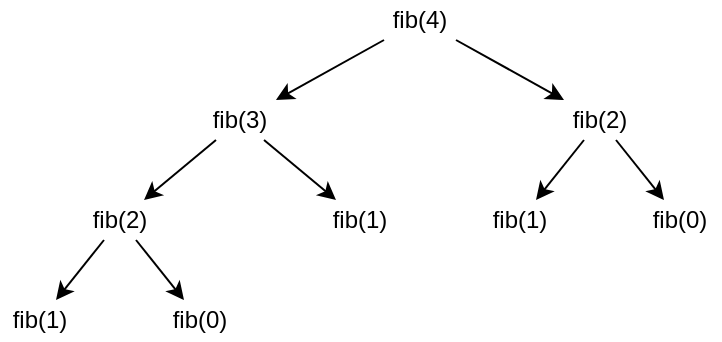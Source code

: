 <mxfile version="12.5.3" type="device"><diagram id="QO_QXoxToUPD00zhH8Eu" name="fib-tree"><mxGraphModel dx="603" dy="360" grid="1" gridSize="10" guides="1" tooltips="1" connect="1" arrows="1" fold="1" page="1" pageScale="1" pageWidth="850" pageHeight="1100" math="0" shadow="0"><root><mxCell id="0"/><mxCell id="1" parent="0"/><mxCell id="NHCS3Zl9Vgv4RYjAp0ZB-5" value="" style="rounded=0;orthogonalLoop=1;jettySize=auto;html=1;" edge="1" parent="1" source="NHCS3Zl9Vgv4RYjAp0ZB-3" target="NHCS3Zl9Vgv4RYjAp0ZB-4"><mxGeometry relative="1" as="geometry"/></mxCell><mxCell id="NHCS3Zl9Vgv4RYjAp0ZB-7" value="" style="edgeStyle=none;rounded=0;orthogonalLoop=1;jettySize=auto;html=1;" edge="1" parent="1" source="NHCS3Zl9Vgv4RYjAp0ZB-3" target="NHCS3Zl9Vgv4RYjAp0ZB-6"><mxGeometry relative="1" as="geometry"/></mxCell><mxCell id="NHCS3Zl9Vgv4RYjAp0ZB-3" value="fib(4)" style="text;html=1;strokeColor=none;fillColor=none;align=center;verticalAlign=middle;whiteSpace=wrap;rounded=0;" vertex="1" parent="1"><mxGeometry x="260" y="90" width="40" height="20" as="geometry"/></mxCell><mxCell id="NHCS3Zl9Vgv4RYjAp0ZB-20" value="" style="edgeStyle=none;rounded=0;orthogonalLoop=1;jettySize=auto;html=1;" edge="1" parent="1" source="NHCS3Zl9Vgv4RYjAp0ZB-6" target="NHCS3Zl9Vgv4RYjAp0ZB-19"><mxGeometry relative="1" as="geometry"/></mxCell><mxCell id="NHCS3Zl9Vgv4RYjAp0ZB-22" value="" style="edgeStyle=none;rounded=0;orthogonalLoop=1;jettySize=auto;html=1;" edge="1" parent="1" source="NHCS3Zl9Vgv4RYjAp0ZB-6" target="NHCS3Zl9Vgv4RYjAp0ZB-21"><mxGeometry relative="1" as="geometry"/></mxCell><mxCell id="NHCS3Zl9Vgv4RYjAp0ZB-6" value="fib(2)" style="text;html=1;strokeColor=none;fillColor=none;align=center;verticalAlign=middle;whiteSpace=wrap;rounded=0;" vertex="1" parent="1"><mxGeometry x="350" y="140" width="40" height="20" as="geometry"/></mxCell><mxCell id="NHCS3Zl9Vgv4RYjAp0ZB-21" value="fib(0)" style="text;html=1;strokeColor=none;fillColor=none;align=center;verticalAlign=middle;whiteSpace=wrap;rounded=0;" vertex="1" parent="1"><mxGeometry x="390" y="190" width="40" height="20" as="geometry"/></mxCell><mxCell id="NHCS3Zl9Vgv4RYjAp0ZB-19" value="fib(1)" style="text;html=1;strokeColor=none;fillColor=none;align=center;verticalAlign=middle;whiteSpace=wrap;rounded=0;" vertex="1" parent="1"><mxGeometry x="310" y="190" width="40" height="20" as="geometry"/></mxCell><mxCell id="NHCS3Zl9Vgv4RYjAp0ZB-9" value="" style="edgeStyle=none;rounded=0;orthogonalLoop=1;jettySize=auto;html=1;" edge="1" parent="1" source="NHCS3Zl9Vgv4RYjAp0ZB-4" target="NHCS3Zl9Vgv4RYjAp0ZB-8"><mxGeometry relative="1" as="geometry"/></mxCell><mxCell id="NHCS3Zl9Vgv4RYjAp0ZB-13" style="edgeStyle=none;rounded=0;orthogonalLoop=1;jettySize=auto;html=1;" edge="1" parent="1" source="NHCS3Zl9Vgv4RYjAp0ZB-4" target="NHCS3Zl9Vgv4RYjAp0ZB-12"><mxGeometry relative="1" as="geometry"/></mxCell><mxCell id="NHCS3Zl9Vgv4RYjAp0ZB-4" value="fib(3)" style="text;html=1;strokeColor=none;fillColor=none;align=center;verticalAlign=middle;whiteSpace=wrap;rounded=0;" vertex="1" parent="1"><mxGeometry x="170" y="140" width="40" height="20" as="geometry"/></mxCell><mxCell id="NHCS3Zl9Vgv4RYjAp0ZB-15" value="" style="edgeStyle=none;rounded=0;orthogonalLoop=1;jettySize=auto;html=1;" edge="1" parent="1" source="NHCS3Zl9Vgv4RYjAp0ZB-8" target="NHCS3Zl9Vgv4RYjAp0ZB-14"><mxGeometry relative="1" as="geometry"/></mxCell><mxCell id="NHCS3Zl9Vgv4RYjAp0ZB-18" style="edgeStyle=none;rounded=0;orthogonalLoop=1;jettySize=auto;html=1;" edge="1" parent="1" source="NHCS3Zl9Vgv4RYjAp0ZB-8" target="NHCS3Zl9Vgv4RYjAp0ZB-17"><mxGeometry relative="1" as="geometry"/></mxCell><mxCell id="NHCS3Zl9Vgv4RYjAp0ZB-8" value="fib(2)" style="text;html=1;strokeColor=none;fillColor=none;align=center;verticalAlign=middle;whiteSpace=wrap;rounded=0;" vertex="1" parent="1"><mxGeometry x="110" y="190" width="40" height="20" as="geometry"/></mxCell><mxCell id="NHCS3Zl9Vgv4RYjAp0ZB-14" value="fib(1)" style="text;html=1;strokeColor=none;fillColor=none;align=center;verticalAlign=middle;whiteSpace=wrap;rounded=0;" vertex="1" parent="1"><mxGeometry x="70" y="240" width="40" height="20" as="geometry"/></mxCell><mxCell id="NHCS3Zl9Vgv4RYjAp0ZB-12" value="fib(1)" style="text;html=1;strokeColor=none;fillColor=none;align=center;verticalAlign=middle;whiteSpace=wrap;rounded=0;" vertex="1" parent="1"><mxGeometry x="230" y="190" width="40" height="20" as="geometry"/></mxCell><mxCell id="NHCS3Zl9Vgv4RYjAp0ZB-17" value="fib(0)" style="text;html=1;strokeColor=none;fillColor=none;align=center;verticalAlign=middle;whiteSpace=wrap;rounded=0;" vertex="1" parent="1"><mxGeometry x="150" y="240" width="40" height="20" as="geometry"/></mxCell></root></mxGraphModel></diagram></mxfile>